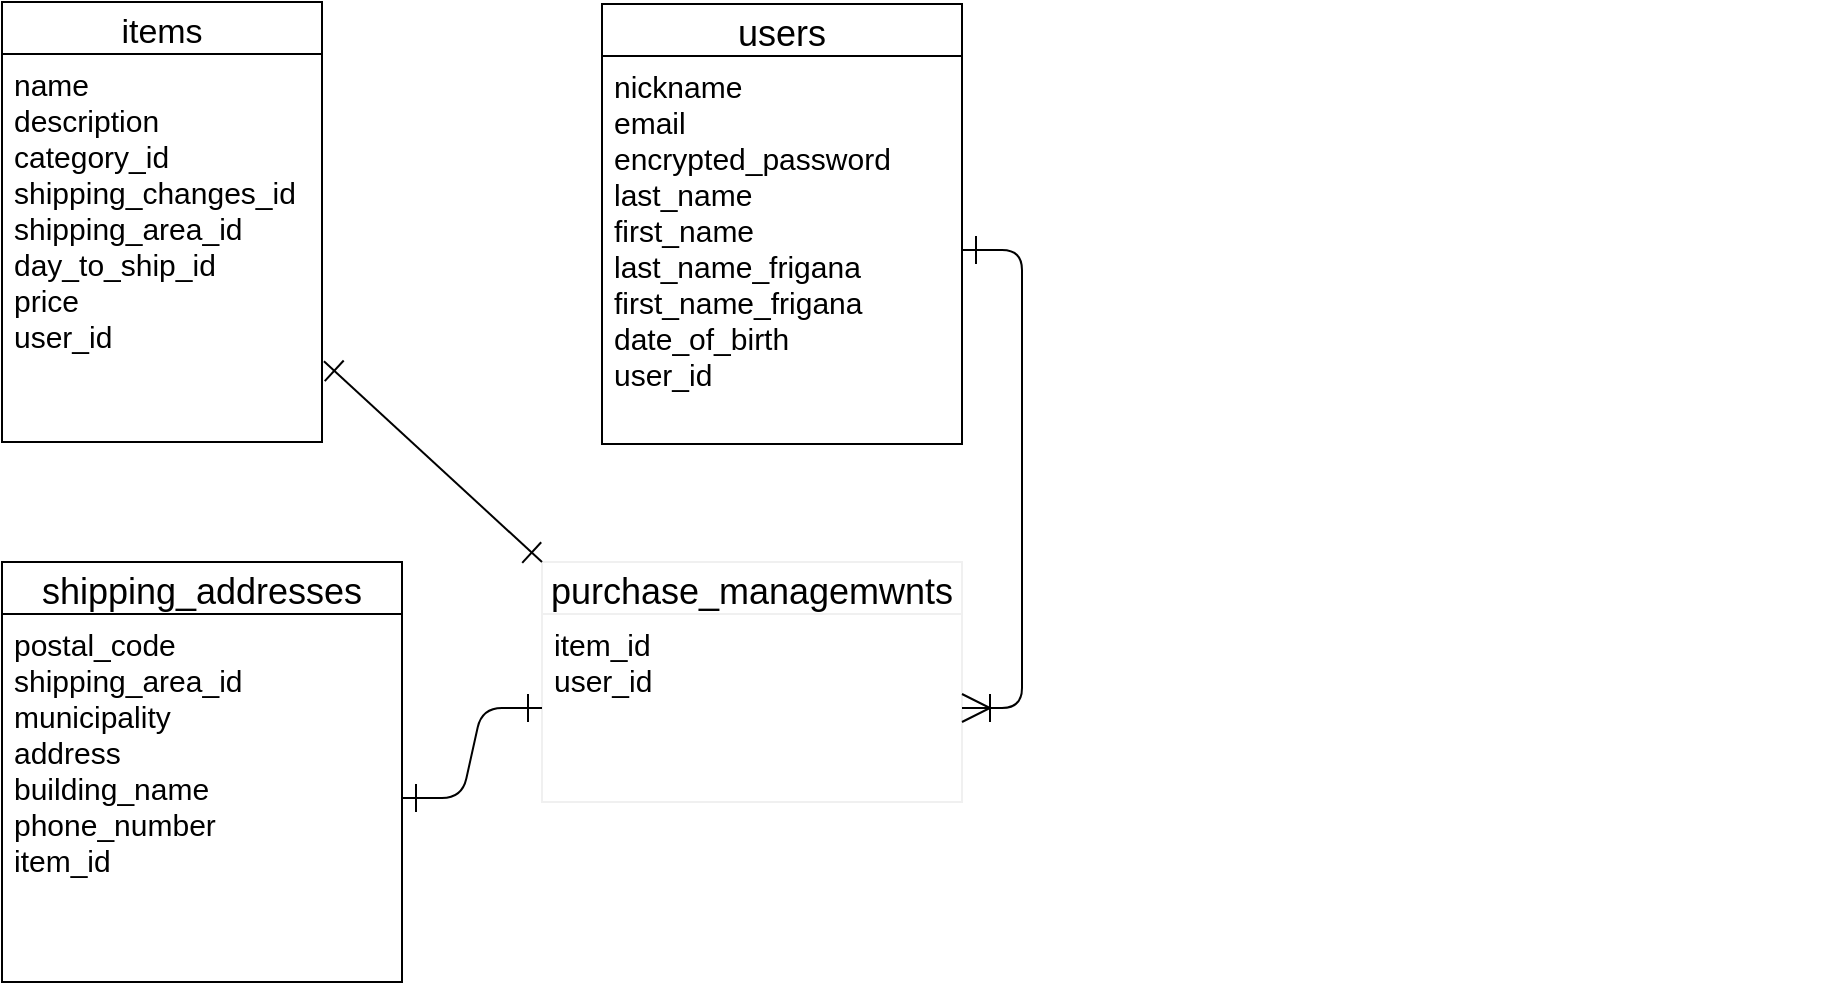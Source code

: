 <mxfile version="13.10.0" type="embed">
    <diagram id="5gUJiPvU6vKjRlm5XIEs" name="ページ1">
        <mxGraphModel dx="1318" dy="778" grid="1" gridSize="10" guides="1" tooltips="1" connect="0" arrows="1" fold="1" page="1" pageScale="1" pageWidth="850" pageHeight="1100" background="none" math="0" shadow="0">
            <root>
                <mxCell id="0"/>
                <mxCell id="1" parent="0"/>
                <mxCell id="9" style="edgeStyle=orthogonalEdgeStyle;orthogonalLoop=1;jettySize=auto;html=1;exitX=0.5;exitY=1;exitDx=0;exitDy=0;" parent="1" edge="1">
                    <mxGeometry relative="1" as="geometry">
                        <mxPoint x="110" y="480" as="sourcePoint"/>
                        <mxPoint x="110" y="480" as="targetPoint"/>
                    </mxGeometry>
                </mxCell>
                <mxCell id="Bgig5M77qCN9tXEiSz_y-161" value="purchase_managemwnts" style="swimlane;fontStyle=0;childLayout=stackLayout;horizontal=1;startSize=26;horizontalStack=0;resizeParent=1;resizeParentMax=0;resizeLast=0;collapsible=1;marginBottom=0;align=center;fontSize=18;strokeColor=#F0F0F0;" parent="1" vertex="1">
                    <mxGeometry x="-530" y="300" width="210" height="120" as="geometry"/>
                </mxCell>
                <mxCell id="Bgig5M77qCN9tXEiSz_y-162" value="item_id&#10;user_id" style="text;strokeColor=none;fillColor=none;spacingLeft=4;spacingRight=4;overflow=hidden;rotatable=0;points=[[0,0.5],[1,0.5]];portConstraint=eastwest;fontSize=15;" parent="Bgig5M77qCN9tXEiSz_y-161" vertex="1">
                    <mxGeometry y="26" width="210" height="94" as="geometry"/>
                </mxCell>
                <mxCell id="34" value="users" style="swimlane;fontStyle=0;childLayout=stackLayout;horizontal=1;startSize=26;horizontalStack=0;resizeParent=1;resizeParentMax=0;resizeLast=0;collapsible=1;marginBottom=0;align=center;fontSize=18;" vertex="1" parent="1">
                    <mxGeometry x="-500" y="21" width="180" height="220" as="geometry"/>
                </mxCell>
                <mxCell id="37" value="nickname&#10;email&#10;encrypted_password&#10;last_name&#10;first_name&#10;last_name_frigana&#10;first_name_frigana&#10;date_of_birth&#10;user_id" style="text;strokeColor=none;fillColor=none;spacingLeft=4;spacingRight=4;overflow=hidden;rotatable=0;points=[[0,0.5],[1,0.5]];portConstraint=eastwest;fontSize=15;" vertex="1" parent="34">
                    <mxGeometry y="26" width="180" height="194" as="geometry"/>
                </mxCell>
                <mxCell id="39" value="shipping_addresses" style="swimlane;fontStyle=0;childLayout=stackLayout;horizontal=1;startSize=26;horizontalStack=0;resizeParent=1;resizeParentMax=0;resizeLast=0;collapsible=1;marginBottom=0;align=center;fontSize=18;" vertex="1" parent="1">
                    <mxGeometry x="-800" y="300" width="200" height="210" as="geometry"/>
                </mxCell>
                <mxCell id="40" value="postal_code&#10;shipping_area_id&#10;municipality&#10;address&#10;building_name&#10;phone_number&#10;item_id" style="text;strokeColor=none;fillColor=none;spacingLeft=4;spacingRight=4;overflow=hidden;rotatable=0;points=[[0,0.5],[1,0.5]];portConstraint=eastwest;fontSize=15;" vertex="1" parent="39">
                    <mxGeometry y="26" width="200" height="184" as="geometry"/>
                </mxCell>
                <mxCell id="46" value="" style="edgeStyle=entityRelationEdgeStyle;fontSize=12;html=1;endArrow=ERone;startArrow=ERoneToMany;strokeWidth=1;endSize=12;startSize=12;entryX=1;entryY=0.5;entryDx=0;entryDy=0;exitX=1;exitY=0.5;exitDx=0;exitDy=0;startFill=0;endFill=0;" edge="1" parent="1" source="Bgig5M77qCN9tXEiSz_y-162" target="37">
                    <mxGeometry width="100" height="100" relative="1" as="geometry">
                        <mxPoint x="-310" y="350" as="sourcePoint"/>
                        <mxPoint x="-310" y="121" as="targetPoint"/>
                    </mxGeometry>
                </mxCell>
                <mxCell id="47" value="" style="fontSize=12;html=1;endArrow=ERone;startArrow=ERone;strokeWidth=1;entryX=0;entryY=0;entryDx=0;entryDy=0;exitX=1.006;exitY=0.808;exitDx=0;exitDy=0;exitPerimeter=0;endSize=12;startSize=12;startFill=0;endFill=0;" edge="1" parent="1" target="Bgig5M77qCN9tXEiSz_y-161">
                    <mxGeometry width="100" height="100" relative="1" as="geometry">
                        <mxPoint x="-639.04" y="199.672" as="sourcePoint"/>
                        <mxPoint x="-540" y="190" as="targetPoint"/>
                    </mxGeometry>
                </mxCell>
                <mxCell id="48" value="" style="edgeStyle=entityRelationEdgeStyle;fontSize=12;html=1;endArrow=ERone;startArrow=ERone;strokeWidth=1;entryX=0;entryY=0.5;entryDx=0;entryDy=0;exitX=1;exitY=0.5;exitDx=0;exitDy=0;endSize=12;startSize=12;startFill=0;endFill=0;" edge="1" parent="1" source="40" target="Bgig5M77qCN9tXEiSz_y-162">
                    <mxGeometry width="100" height="100" relative="1" as="geometry">
                        <mxPoint x="-600" y="450" as="sourcePoint"/>
                        <mxPoint x="-500" y="350" as="targetPoint"/>
                    </mxGeometry>
                </mxCell>
                <mxCell id="56" value="items" style="swimlane;fontStyle=0;childLayout=stackLayout;horizontal=1;startSize=26;horizontalStack=0;resizeParent=1;resizeParentMax=0;resizeLast=0;collapsible=1;marginBottom=0;align=center;fontSize=17;" vertex="1" parent="1">
                    <mxGeometry x="-800" y="20" width="160" height="220" as="geometry"/>
                </mxCell>
                <mxCell id="59" value="name&#10;description&#10;category_id&#10;shipping_changes_id&#10;shipping_area_id&#10;day_to_ship_id&#10;price&#10;user_id" style="text;strokeColor=none;fillColor=none;spacingLeft=4;spacingRight=4;overflow=hidden;rotatable=0;points=[[0,0.5],[1,0.5]];portConstraint=eastwest;fontSize=15;verticalAlign=top;" vertex="1" parent="56">
                    <mxGeometry y="26" width="160" height="194" as="geometry"/>
                </mxCell>
            </root>
        </mxGraphModel>
    </diagram>
</mxfile>